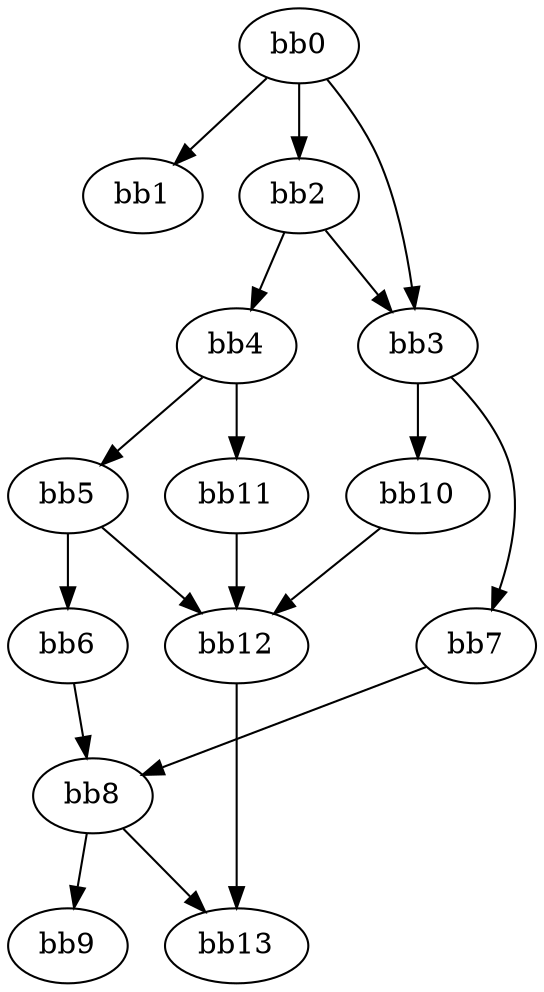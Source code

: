 digraph {
    0 [ label = "bb0\l" ]
    1 [ label = "bb1\l" ]
    2 [ label = "bb2\l" ]
    3 [ label = "bb3\l" ]
    4 [ label = "bb4\l" ]
    5 [ label = "bb5\l" ]
    6 [ label = "bb6\l" ]
    7 [ label = "bb7\l" ]
    8 [ label = "bb8\l" ]
    9 [ label = "bb9\l" ]
    10 [ label = "bb10\l" ]
    11 [ label = "bb11\l" ]
    12 [ label = "bb12\l" ]
    13 [ label = "bb13\l" ]
    0 -> 1 [ ]
    0 -> 2 [ ]
    0 -> 3 [ ]
    2 -> 3 [ ]
    2 -> 4 [ ]
    3 -> 7 [ ]
    3 -> 10 [ ]
    4 -> 5 [ ]
    4 -> 11 [ ]
    5 -> 6 [ ]
    5 -> 12 [ ]
    6 -> 8 [ ]
    7 -> 8 [ ]
    8 -> 9 [ ]
    8 -> 13 [ ]
    10 -> 12 [ ]
    11 -> 12 [ ]
    12 -> 13 [ ]
}

